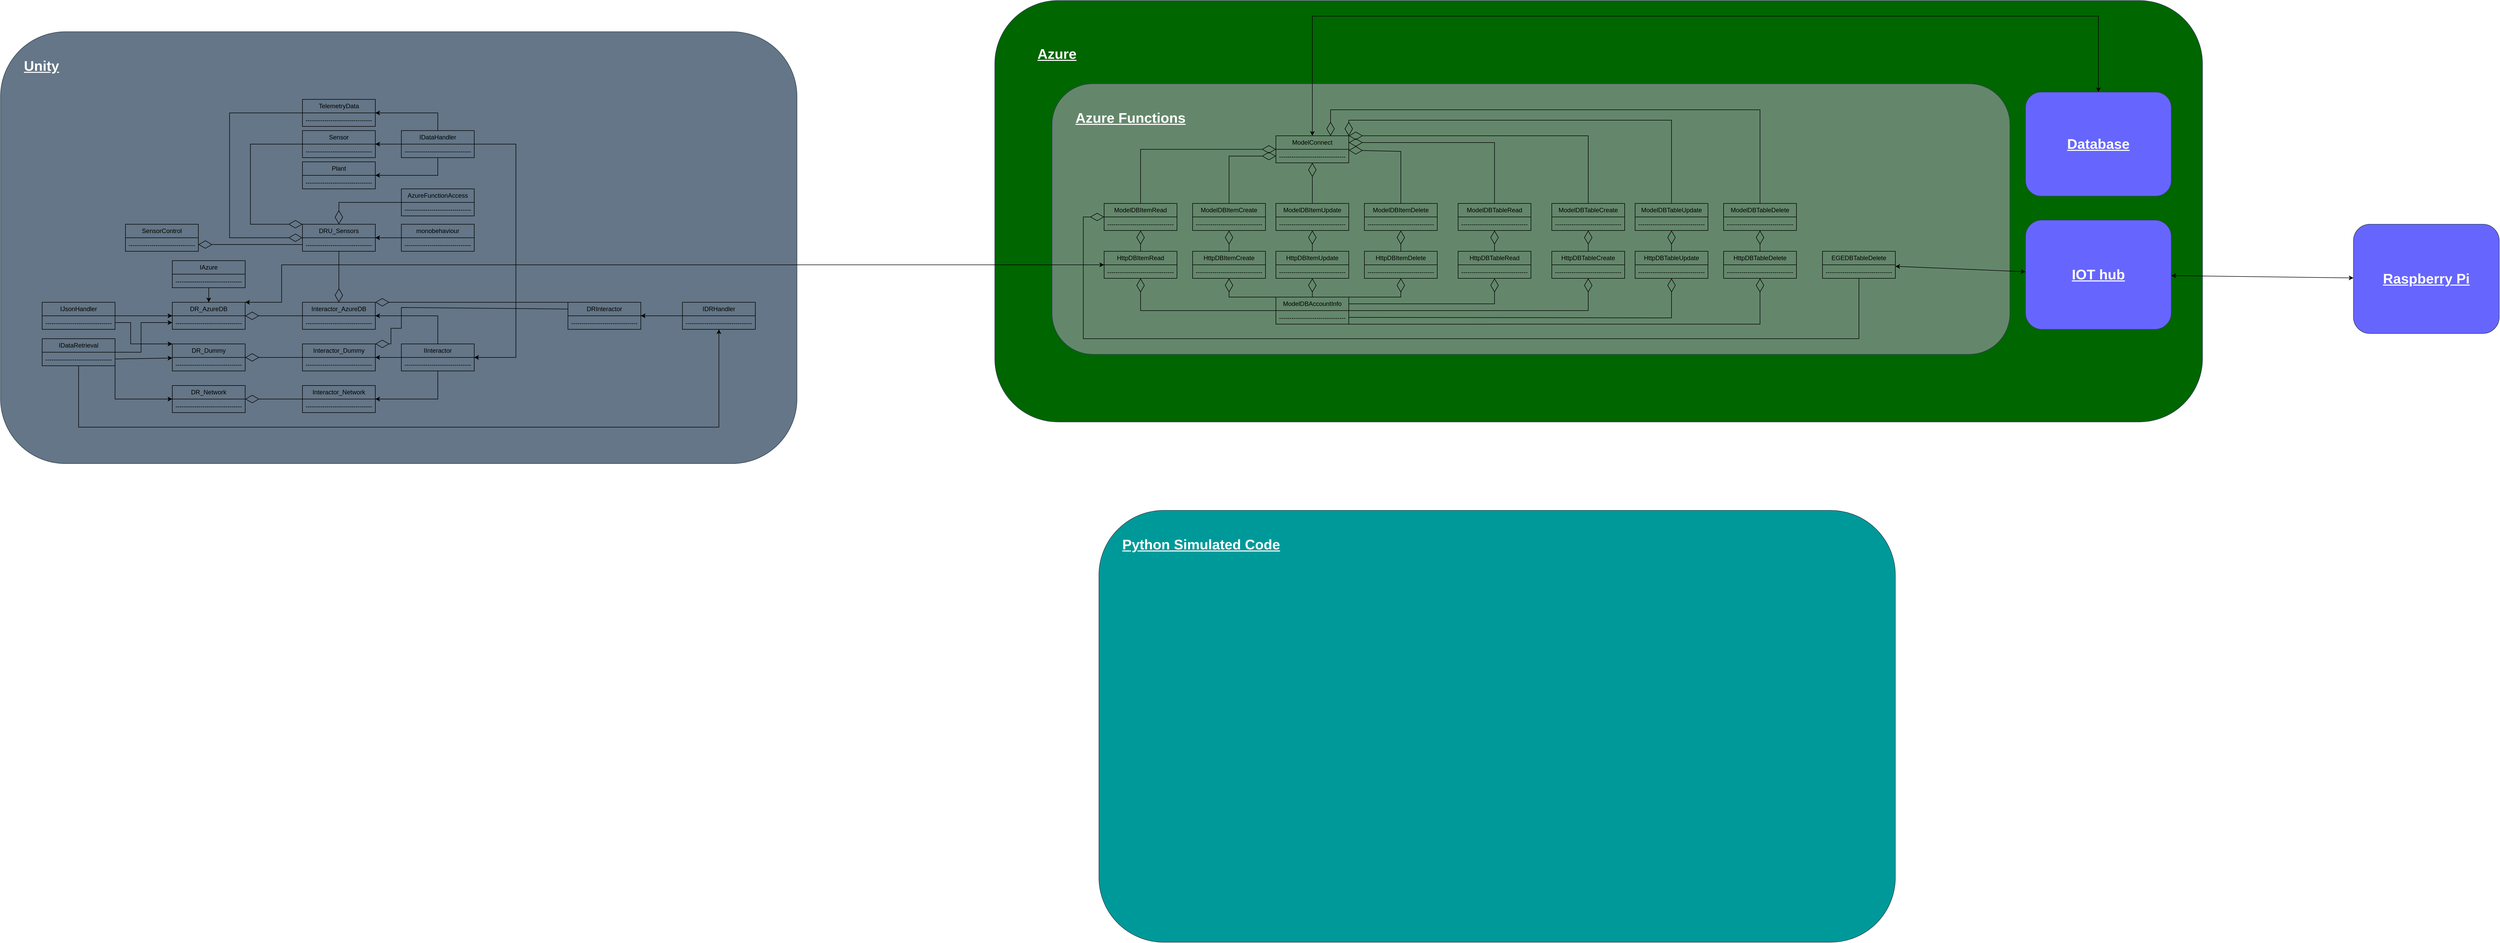 <mxfile version="24.1.0" type="device">
  <diagram id="R2lEEEUBdFMjLlhIrx00" name="Page-1">
    <mxGraphModel dx="4947" dy="3489" grid="1" gridSize="10" guides="1" tooltips="1" connect="1" arrows="1" fold="1" page="1" pageScale="1" pageWidth="850" pageHeight="1100" math="0" shadow="0" extFonts="Permanent Marker^https://fonts.googleapis.com/css?family=Permanent+Marker">
      <root>
        <mxCell id="0" />
        <mxCell id="1" parent="0" />
        <mxCell id="rFGjbduHnqt6QD3G2l7F-168" value="Azure" style="rounded=1;whiteSpace=wrap;html=1;align=left;fillColor=#006600;fontColor=#ffffff;strokeColor=#314354;horizontal=1;verticalAlign=top;fontSize=27;fontStyle=5;spacingTop=0;spacing=82;" vertex="1" parent="1">
          <mxGeometry x="1590" y="-40" width="2320" height="810" as="geometry" />
        </mxCell>
        <mxCell id="rFGjbduHnqt6QD3G2l7F-81" value="Unity" style="rounded=1;whiteSpace=wrap;html=1;align=left;fillColor=#647687;fontColor=#ffffff;strokeColor=#314354;horizontal=1;verticalAlign=top;fontSize=27;fontStyle=5;spacingTop=0;spacing=45;" vertex="1" parent="1">
          <mxGeometry x="-320" y="20" width="1530" height="830" as="geometry" />
        </mxCell>
        <mxCell id="rFGjbduHnqt6QD3G2l7F-2" value="IDataHandler" style="swimlane;fontStyle=0;childLayout=stackLayout;horizontal=1;startSize=26;fillColor=none;horizontalStack=0;resizeParent=1;resizeParentMax=0;resizeLast=0;collapsible=1;marginBottom=0;whiteSpace=wrap;html=1;" vertex="1" parent="1">
          <mxGeometry x="450" y="210" width="140" height="52" as="geometry" />
        </mxCell>
        <mxCell id="rFGjbduHnqt6QD3G2l7F-5" value="--------------------------------" style="text;strokeColor=none;fillColor=none;align=left;verticalAlign=top;spacingLeft=4;spacingRight=4;overflow=hidden;rotatable=0;points=[[0,0.5],[1,0.5]];portConstraint=eastwest;whiteSpace=wrap;html=1;" vertex="1" parent="rFGjbduHnqt6QD3G2l7F-2">
          <mxGeometry y="26" width="140" height="26" as="geometry" />
        </mxCell>
        <mxCell id="rFGjbduHnqt6QD3G2l7F-6" value="Plant" style="swimlane;fontStyle=0;childLayout=stackLayout;horizontal=1;startSize=26;fillColor=none;horizontalStack=0;resizeParent=1;resizeParentMax=0;resizeLast=0;collapsible=1;marginBottom=0;whiteSpace=wrap;html=1;" vertex="1" parent="1">
          <mxGeometry x="260" y="270" width="140" height="52" as="geometry" />
        </mxCell>
        <mxCell id="rFGjbduHnqt6QD3G2l7F-7" value="--------------------------------" style="text;strokeColor=none;fillColor=none;align=left;verticalAlign=top;spacingLeft=4;spacingRight=4;overflow=hidden;rotatable=0;points=[[0,0.5],[1,0.5]];portConstraint=eastwest;whiteSpace=wrap;html=1;" vertex="1" parent="rFGjbduHnqt6QD3G2l7F-6">
          <mxGeometry y="26" width="140" height="26" as="geometry" />
        </mxCell>
        <mxCell id="rFGjbduHnqt6QD3G2l7F-8" value="TelemetryData" style="swimlane;fontStyle=0;childLayout=stackLayout;horizontal=1;startSize=26;fillColor=none;horizontalStack=0;resizeParent=1;resizeParentMax=0;resizeLast=0;collapsible=1;marginBottom=0;whiteSpace=wrap;html=1;" vertex="1" parent="1">
          <mxGeometry x="260" y="150" width="140" height="52" as="geometry">
            <mxRectangle x="240" y="200" width="120" height="30" as="alternateBounds" />
          </mxGeometry>
        </mxCell>
        <mxCell id="rFGjbduHnqt6QD3G2l7F-9" value="--------------------------------" style="text;strokeColor=none;fillColor=none;align=left;verticalAlign=top;spacingLeft=4;spacingRight=4;overflow=hidden;rotatable=0;points=[[0,0.5],[1,0.5]];portConstraint=eastwest;whiteSpace=wrap;html=1;" vertex="1" parent="rFGjbduHnqt6QD3G2l7F-8">
          <mxGeometry y="26" width="140" height="26" as="geometry" />
        </mxCell>
        <mxCell id="rFGjbduHnqt6QD3G2l7F-10" value="Sensor" style="swimlane;fontStyle=0;childLayout=stackLayout;horizontal=1;startSize=26;fillColor=none;horizontalStack=0;resizeParent=1;resizeParentMax=0;resizeLast=0;collapsible=1;marginBottom=0;whiteSpace=wrap;html=1;" vertex="1" parent="1">
          <mxGeometry x="260" y="210" width="140" height="52" as="geometry" />
        </mxCell>
        <mxCell id="rFGjbduHnqt6QD3G2l7F-11" value="--------------------------------" style="text;strokeColor=none;fillColor=none;align=left;verticalAlign=top;spacingLeft=4;spacingRight=4;overflow=hidden;rotatable=0;points=[[0,0.5],[1,0.5]];portConstraint=eastwest;whiteSpace=wrap;html=1;" vertex="1" parent="rFGjbduHnqt6QD3G2l7F-10">
          <mxGeometry y="26" width="140" height="26" as="geometry" />
        </mxCell>
        <mxCell id="rFGjbduHnqt6QD3G2l7F-15" value="Interactor_AzureDB" style="swimlane;fontStyle=0;childLayout=stackLayout;horizontal=1;startSize=26;fillColor=none;horizontalStack=0;resizeParent=1;resizeParentMax=0;resizeLast=0;collapsible=1;marginBottom=0;whiteSpace=wrap;html=1;" vertex="1" parent="1">
          <mxGeometry x="260" y="540" width="140" height="52" as="geometry" />
        </mxCell>
        <mxCell id="rFGjbduHnqt6QD3G2l7F-16" value="--------------------------------" style="text;strokeColor=none;fillColor=none;align=left;verticalAlign=top;spacingLeft=4;spacingRight=4;overflow=hidden;rotatable=0;points=[[0,0.5],[1,0.5]];portConstraint=eastwest;whiteSpace=wrap;html=1;" vertex="1" parent="rFGjbduHnqt6QD3G2l7F-15">
          <mxGeometry y="26" width="140" height="26" as="geometry" />
        </mxCell>
        <mxCell id="rFGjbduHnqt6QD3G2l7F-18" value="DRU_Sensors" style="swimlane;fontStyle=0;childLayout=stackLayout;horizontal=1;startSize=26;fillColor=none;horizontalStack=0;resizeParent=1;resizeParentMax=0;resizeLast=0;collapsible=1;marginBottom=0;whiteSpace=wrap;html=1;" vertex="1" parent="1">
          <mxGeometry x="260" y="390" width="140" height="52" as="geometry" />
        </mxCell>
        <mxCell id="rFGjbduHnqt6QD3G2l7F-19" value="--------------------------------" style="text;strokeColor=none;fillColor=none;align=left;verticalAlign=top;spacingLeft=4;spacingRight=4;overflow=hidden;rotatable=0;points=[[0,0.5],[1,0.5]];portConstraint=eastwest;whiteSpace=wrap;html=1;" vertex="1" parent="rFGjbduHnqt6QD3G2l7F-18">
          <mxGeometry y="26" width="140" height="26" as="geometry" />
        </mxCell>
        <mxCell id="rFGjbduHnqt6QD3G2l7F-23" value="monobehaviour" style="swimlane;fontStyle=0;childLayout=stackLayout;horizontal=1;startSize=26;fillColor=none;horizontalStack=0;resizeParent=1;resizeParentMax=0;resizeLast=0;collapsible=1;marginBottom=0;whiteSpace=wrap;html=1;" vertex="1" parent="1">
          <mxGeometry x="450" y="390" width="140" height="52" as="geometry" />
        </mxCell>
        <mxCell id="rFGjbduHnqt6QD3G2l7F-24" value="--------------------------------" style="text;strokeColor=none;fillColor=none;align=left;verticalAlign=top;spacingLeft=4;spacingRight=4;overflow=hidden;rotatable=0;points=[[0,0.5],[1,0.5]];portConstraint=eastwest;whiteSpace=wrap;html=1;" vertex="1" parent="rFGjbduHnqt6QD3G2l7F-23">
          <mxGeometry y="26" width="140" height="26" as="geometry" />
        </mxCell>
        <mxCell id="rFGjbduHnqt6QD3G2l7F-26" value="" style="endArrow=classic;html=1;rounded=0;" edge="1" parent="1" source="rFGjbduHnqt6QD3G2l7F-23" target="rFGjbduHnqt6QD3G2l7F-18">
          <mxGeometry width="50" height="50" relative="1" as="geometry">
            <mxPoint x="390" y="500" as="sourcePoint" />
            <mxPoint x="440" y="450" as="targetPoint" />
          </mxGeometry>
        </mxCell>
        <mxCell id="rFGjbduHnqt6QD3G2l7F-27" value="" style="endArrow=classic;html=1;rounded=0;" edge="1" parent="1" source="rFGjbduHnqt6QD3G2l7F-2" target="rFGjbduHnqt6QD3G2l7F-6">
          <mxGeometry width="50" height="50" relative="1" as="geometry">
            <mxPoint x="390" y="500" as="sourcePoint" />
            <mxPoint x="440" y="450" as="targetPoint" />
            <Array as="points">
              <mxPoint x="520" y="296" />
            </Array>
          </mxGeometry>
        </mxCell>
        <mxCell id="rFGjbduHnqt6QD3G2l7F-28" value="" style="endArrow=classic;html=1;rounded=0;" edge="1" parent="1" source="rFGjbduHnqt6QD3G2l7F-2" target="rFGjbduHnqt6QD3G2l7F-10">
          <mxGeometry width="50" height="50" relative="1" as="geometry">
            <mxPoint x="390" y="500" as="sourcePoint" />
            <mxPoint x="460" y="320" as="targetPoint" />
          </mxGeometry>
        </mxCell>
        <mxCell id="rFGjbduHnqt6QD3G2l7F-29" value="" style="endArrow=classic;html=1;rounded=0;" edge="1" parent="1" source="rFGjbduHnqt6QD3G2l7F-2" target="rFGjbduHnqt6QD3G2l7F-8">
          <mxGeometry width="50" height="50" relative="1" as="geometry">
            <mxPoint x="390" y="500" as="sourcePoint" />
            <mxPoint x="440" y="450" as="targetPoint" />
            <Array as="points">
              <mxPoint x="520" y="176" />
            </Array>
          </mxGeometry>
        </mxCell>
        <mxCell id="rFGjbduHnqt6QD3G2l7F-30" value="IInteractor" style="swimlane;fontStyle=0;childLayout=stackLayout;horizontal=1;startSize=26;fillColor=none;horizontalStack=0;resizeParent=1;resizeParentMax=0;resizeLast=0;collapsible=1;marginBottom=0;whiteSpace=wrap;html=1;" vertex="1" parent="1">
          <mxGeometry x="450" y="620" width="140" height="52" as="geometry" />
        </mxCell>
        <mxCell id="rFGjbduHnqt6QD3G2l7F-31" value="--------------------------------" style="text;strokeColor=none;fillColor=none;align=left;verticalAlign=top;spacingLeft=4;spacingRight=4;overflow=hidden;rotatable=0;points=[[0,0.5],[1,0.5]];portConstraint=eastwest;whiteSpace=wrap;html=1;" vertex="1" parent="rFGjbduHnqt6QD3G2l7F-30">
          <mxGeometry y="26" width="140" height="26" as="geometry" />
        </mxCell>
        <mxCell id="rFGjbduHnqt6QD3G2l7F-32" value="" style="endArrow=classic;html=1;rounded=0;" edge="1" parent="1" source="rFGjbduHnqt6QD3G2l7F-30" target="rFGjbduHnqt6QD3G2l7F-15">
          <mxGeometry width="50" height="50" relative="1" as="geometry">
            <mxPoint x="390" y="500" as="sourcePoint" />
            <mxPoint x="440" y="450" as="targetPoint" />
            <Array as="points">
              <mxPoint x="520" y="566" />
            </Array>
          </mxGeometry>
        </mxCell>
        <mxCell id="rFGjbduHnqt6QD3G2l7F-33" value="" style="endArrow=classic;html=1;rounded=0;" edge="1" parent="1" source="rFGjbduHnqt6QD3G2l7F-2" target="rFGjbduHnqt6QD3G2l7F-30">
          <mxGeometry width="50" height="50" relative="1" as="geometry">
            <mxPoint x="390" y="500" as="sourcePoint" />
            <mxPoint x="440" y="450" as="targetPoint" />
            <Array as="points">
              <mxPoint x="670" y="236" />
              <mxPoint x="670" y="646" />
            </Array>
          </mxGeometry>
        </mxCell>
        <mxCell id="rFGjbduHnqt6QD3G2l7F-34" value="" style="endArrow=diamondThin;endFill=0;endSize=24;html=1;rounded=0;entryX=0;entryY=0;entryDx=0;entryDy=0;" edge="1" parent="1" source="rFGjbduHnqt6QD3G2l7F-10" target="rFGjbduHnqt6QD3G2l7F-18">
          <mxGeometry width="160" relative="1" as="geometry">
            <mxPoint x="330" y="470" as="sourcePoint" />
            <mxPoint x="490" y="470" as="targetPoint" />
            <Array as="points">
              <mxPoint x="160" y="236" />
              <mxPoint x="160" y="390" />
            </Array>
          </mxGeometry>
        </mxCell>
        <mxCell id="rFGjbduHnqt6QD3G2l7F-35" value="" style="endArrow=diamondThin;endFill=0;endSize=24;html=1;rounded=0;" edge="1" parent="1" source="rFGjbduHnqt6QD3G2l7F-8" target="rFGjbduHnqt6QD3G2l7F-18">
          <mxGeometry width="160" relative="1" as="geometry">
            <mxPoint x="330" y="470" as="sourcePoint" />
            <mxPoint x="490" y="470" as="targetPoint" />
            <Array as="points">
              <mxPoint x="120" y="176" />
              <mxPoint x="120" y="416" />
            </Array>
          </mxGeometry>
        </mxCell>
        <mxCell id="rFGjbduHnqt6QD3G2l7F-36" value="" style="endArrow=diamondThin;endFill=0;endSize=24;html=1;rounded=0;" edge="1" parent="1" source="rFGjbduHnqt6QD3G2l7F-18" target="rFGjbduHnqt6QD3G2l7F-15">
          <mxGeometry width="160" relative="1" as="geometry">
            <mxPoint x="330" y="470" as="sourcePoint" />
            <mxPoint x="290" y="480" as="targetPoint" />
          </mxGeometry>
        </mxCell>
        <mxCell id="rFGjbduHnqt6QD3G2l7F-37" value="Interactor_Dummy" style="swimlane;fontStyle=0;childLayout=stackLayout;horizontal=1;startSize=26;fillColor=none;horizontalStack=0;resizeParent=1;resizeParentMax=0;resizeLast=0;collapsible=1;marginBottom=0;whiteSpace=wrap;html=1;" vertex="1" parent="1">
          <mxGeometry x="260" y="620" width="140" height="52" as="geometry" />
        </mxCell>
        <mxCell id="rFGjbduHnqt6QD3G2l7F-38" value="--------------------------------" style="text;strokeColor=none;fillColor=none;align=left;verticalAlign=top;spacingLeft=4;spacingRight=4;overflow=hidden;rotatable=0;points=[[0,0.5],[1,0.5]];portConstraint=eastwest;whiteSpace=wrap;html=1;" vertex="1" parent="rFGjbduHnqt6QD3G2l7F-37">
          <mxGeometry y="26" width="140" height="26" as="geometry" />
        </mxCell>
        <mxCell id="rFGjbduHnqt6QD3G2l7F-40" value="" style="endArrow=classic;html=1;rounded=0;" edge="1" parent="1" source="rFGjbduHnqt6QD3G2l7F-30" target="rFGjbduHnqt6QD3G2l7F-37">
          <mxGeometry width="50" height="50" relative="1" as="geometry">
            <mxPoint x="330" y="560" as="sourcePoint" />
            <mxPoint x="380" y="510" as="targetPoint" />
          </mxGeometry>
        </mxCell>
        <mxCell id="rFGjbduHnqt6QD3G2l7F-41" value="Interactor_Network" style="swimlane;fontStyle=0;childLayout=stackLayout;horizontal=1;startSize=26;fillColor=none;horizontalStack=0;resizeParent=1;resizeParentMax=0;resizeLast=0;collapsible=1;marginBottom=0;whiteSpace=wrap;html=1;" vertex="1" parent="1">
          <mxGeometry x="260" y="700" width="140" height="52" as="geometry" />
        </mxCell>
        <mxCell id="rFGjbduHnqt6QD3G2l7F-42" value="--------------------------------" style="text;strokeColor=none;fillColor=none;align=left;verticalAlign=top;spacingLeft=4;spacingRight=4;overflow=hidden;rotatable=0;points=[[0,0.5],[1,0.5]];portConstraint=eastwest;whiteSpace=wrap;html=1;" vertex="1" parent="rFGjbduHnqt6QD3G2l7F-41">
          <mxGeometry y="26" width="140" height="26" as="geometry" />
        </mxCell>
        <mxCell id="rFGjbduHnqt6QD3G2l7F-43" value="" style="endArrow=classic;html=1;rounded=0;" edge="1" parent="1" source="rFGjbduHnqt6QD3G2l7F-30" target="rFGjbduHnqt6QD3G2l7F-41">
          <mxGeometry width="50" height="50" relative="1" as="geometry">
            <mxPoint x="330" y="560" as="sourcePoint" />
            <mxPoint x="380" y="510" as="targetPoint" />
            <Array as="points">
              <mxPoint x="520" y="726" />
            </Array>
          </mxGeometry>
        </mxCell>
        <mxCell id="rFGjbduHnqt6QD3G2l7F-44" value="DR_AzureDB" style="swimlane;fontStyle=0;childLayout=stackLayout;horizontal=1;startSize=26;fillColor=none;horizontalStack=0;resizeParent=1;resizeParentMax=0;resizeLast=0;collapsible=1;marginBottom=0;whiteSpace=wrap;html=1;" vertex="1" parent="1">
          <mxGeometry x="10" y="540" width="140" height="52" as="geometry" />
        </mxCell>
        <mxCell id="rFGjbduHnqt6QD3G2l7F-45" value="--------------------------------" style="text;strokeColor=none;fillColor=none;align=left;verticalAlign=top;spacingLeft=4;spacingRight=4;overflow=hidden;rotatable=0;points=[[0,0.5],[1,0.5]];portConstraint=eastwest;whiteSpace=wrap;html=1;" vertex="1" parent="rFGjbduHnqt6QD3G2l7F-44">
          <mxGeometry y="26" width="140" height="26" as="geometry" />
        </mxCell>
        <mxCell id="rFGjbduHnqt6QD3G2l7F-46" value="" style="endArrow=diamondThin;endFill=0;endSize=24;html=1;rounded=0;" edge="1" parent="1" source="rFGjbduHnqt6QD3G2l7F-15" target="rFGjbduHnqt6QD3G2l7F-44">
          <mxGeometry width="160" relative="1" as="geometry">
            <mxPoint x="180" y="480" as="sourcePoint" />
            <mxPoint x="340" y="480" as="targetPoint" />
          </mxGeometry>
        </mxCell>
        <mxCell id="rFGjbduHnqt6QD3G2l7F-47" value="DR_Dummy" style="swimlane;fontStyle=0;childLayout=stackLayout;horizontal=1;startSize=26;fillColor=none;horizontalStack=0;resizeParent=1;resizeParentMax=0;resizeLast=0;collapsible=1;marginBottom=0;whiteSpace=wrap;html=1;" vertex="1" parent="1">
          <mxGeometry x="10" y="620" width="140" height="52" as="geometry" />
        </mxCell>
        <mxCell id="rFGjbduHnqt6QD3G2l7F-48" value="--------------------------------" style="text;strokeColor=none;fillColor=none;align=left;verticalAlign=top;spacingLeft=4;spacingRight=4;overflow=hidden;rotatable=0;points=[[0,0.5],[1,0.5]];portConstraint=eastwest;whiteSpace=wrap;html=1;" vertex="1" parent="rFGjbduHnqt6QD3G2l7F-47">
          <mxGeometry y="26" width="140" height="26" as="geometry" />
        </mxCell>
        <mxCell id="rFGjbduHnqt6QD3G2l7F-49" value="" style="endArrow=diamondThin;endFill=0;endSize=24;html=1;rounded=0;" edge="1" parent="1" source="rFGjbduHnqt6QD3G2l7F-37" target="rFGjbduHnqt6QD3G2l7F-47">
          <mxGeometry width="160" relative="1" as="geometry">
            <mxPoint x="180" y="480" as="sourcePoint" />
            <mxPoint x="340" y="480" as="targetPoint" />
          </mxGeometry>
        </mxCell>
        <mxCell id="rFGjbduHnqt6QD3G2l7F-50" value="DR_Network" style="swimlane;fontStyle=0;childLayout=stackLayout;horizontal=1;startSize=26;fillColor=none;horizontalStack=0;resizeParent=1;resizeParentMax=0;resizeLast=0;collapsible=1;marginBottom=0;whiteSpace=wrap;html=1;" vertex="1" parent="1">
          <mxGeometry x="10" y="700" width="140" height="52" as="geometry" />
        </mxCell>
        <mxCell id="rFGjbduHnqt6QD3G2l7F-51" value="--------------------------------" style="text;strokeColor=none;fillColor=none;align=left;verticalAlign=top;spacingLeft=4;spacingRight=4;overflow=hidden;rotatable=0;points=[[0,0.5],[1,0.5]];portConstraint=eastwest;whiteSpace=wrap;html=1;" vertex="1" parent="rFGjbduHnqt6QD3G2l7F-50">
          <mxGeometry y="26" width="140" height="26" as="geometry" />
        </mxCell>
        <mxCell id="rFGjbduHnqt6QD3G2l7F-52" value="" style="endArrow=diamondThin;endFill=0;endSize=24;html=1;rounded=0;" edge="1" parent="1" source="rFGjbduHnqt6QD3G2l7F-41" target="rFGjbduHnqt6QD3G2l7F-50">
          <mxGeometry width="160" relative="1" as="geometry">
            <mxPoint x="100" y="540" as="sourcePoint" />
            <mxPoint x="260" y="540" as="targetPoint" />
          </mxGeometry>
        </mxCell>
        <mxCell id="rFGjbduHnqt6QD3G2l7F-53" value="IAzure" style="swimlane;fontStyle=0;childLayout=stackLayout;horizontal=1;startSize=26;fillColor=none;horizontalStack=0;resizeParent=1;resizeParentMax=0;resizeLast=0;collapsible=1;marginBottom=0;whiteSpace=wrap;html=1;" vertex="1" parent="1">
          <mxGeometry x="10" y="460" width="140" height="52" as="geometry" />
        </mxCell>
        <mxCell id="rFGjbduHnqt6QD3G2l7F-54" value="--------------------------------" style="text;strokeColor=none;fillColor=none;align=left;verticalAlign=top;spacingLeft=4;spacingRight=4;overflow=hidden;rotatable=0;points=[[0,0.5],[1,0.5]];portConstraint=eastwest;whiteSpace=wrap;html=1;" vertex="1" parent="rFGjbduHnqt6QD3G2l7F-53">
          <mxGeometry y="26" width="140" height="26" as="geometry" />
        </mxCell>
        <mxCell id="rFGjbduHnqt6QD3G2l7F-56" value="IJsonHandler" style="swimlane;fontStyle=0;childLayout=stackLayout;horizontal=1;startSize=26;fillColor=none;horizontalStack=0;resizeParent=1;resizeParentMax=0;resizeLast=0;collapsible=1;marginBottom=0;whiteSpace=wrap;html=1;" vertex="1" parent="1">
          <mxGeometry x="-240" y="540" width="140" height="52" as="geometry" />
        </mxCell>
        <mxCell id="rFGjbduHnqt6QD3G2l7F-57" value="--------------------------------" style="text;strokeColor=none;fillColor=none;align=left;verticalAlign=top;spacingLeft=4;spacingRight=4;overflow=hidden;rotatable=0;points=[[0,0.5],[1,0.5]];portConstraint=eastwest;whiteSpace=wrap;html=1;" vertex="1" parent="rFGjbduHnqt6QD3G2l7F-56">
          <mxGeometry y="26" width="140" height="26" as="geometry" />
        </mxCell>
        <mxCell id="rFGjbduHnqt6QD3G2l7F-61" value="IDataRetrieval" style="swimlane;fontStyle=0;childLayout=stackLayout;horizontal=1;startSize=26;fillColor=none;horizontalStack=0;resizeParent=1;resizeParentMax=0;resizeLast=0;collapsible=1;marginBottom=0;whiteSpace=wrap;html=1;" vertex="1" parent="1">
          <mxGeometry x="-240" y="610" width="140" height="52" as="geometry" />
        </mxCell>
        <mxCell id="rFGjbduHnqt6QD3G2l7F-62" value="--------------------------------" style="text;strokeColor=none;fillColor=none;align=left;verticalAlign=top;spacingLeft=4;spacingRight=4;overflow=hidden;rotatable=0;points=[[0,0.5],[1,0.5]];portConstraint=eastwest;whiteSpace=wrap;html=1;" vertex="1" parent="rFGjbduHnqt6QD3G2l7F-61">
          <mxGeometry y="26" width="140" height="26" as="geometry" />
        </mxCell>
        <mxCell id="rFGjbduHnqt6QD3G2l7F-65" value="" style="endArrow=classic;html=1;rounded=0;" edge="1" parent="1" source="rFGjbduHnqt6QD3G2l7F-56" target="rFGjbduHnqt6QD3G2l7F-44">
          <mxGeometry width="50" height="50" relative="1" as="geometry">
            <mxPoint x="190" y="500" as="sourcePoint" />
            <mxPoint x="240" y="450" as="targetPoint" />
          </mxGeometry>
        </mxCell>
        <mxCell id="rFGjbduHnqt6QD3G2l7F-66" value="" style="endArrow=classic;html=1;rounded=0;entryX=0;entryY=0.5;entryDx=0;entryDy=0;" edge="1" parent="1" source="rFGjbduHnqt6QD3G2l7F-61" target="rFGjbduHnqt6QD3G2l7F-45">
          <mxGeometry width="50" height="50" relative="1" as="geometry">
            <mxPoint x="190" y="500" as="sourcePoint" />
            <mxPoint x="10" y="580" as="targetPoint" />
            <Array as="points">
              <mxPoint x="-50" y="636" />
              <mxPoint x="-50" y="579" />
            </Array>
          </mxGeometry>
        </mxCell>
        <mxCell id="rFGjbduHnqt6QD3G2l7F-67" value="" style="endArrow=classic;html=1;rounded=0;" edge="1" parent="1" source="rFGjbduHnqt6QD3G2l7F-54" target="rFGjbduHnqt6QD3G2l7F-44">
          <mxGeometry width="50" height="50" relative="1" as="geometry">
            <mxPoint x="190" y="500" as="sourcePoint" />
            <mxPoint x="240" y="450" as="targetPoint" />
          </mxGeometry>
        </mxCell>
        <mxCell id="rFGjbduHnqt6QD3G2l7F-68" value="" style="endArrow=classic;html=1;rounded=0;exitX=1;exitY=0.5;exitDx=0;exitDy=0;" edge="1" parent="1" source="rFGjbduHnqt6QD3G2l7F-62" target="rFGjbduHnqt6QD3G2l7F-47">
          <mxGeometry width="50" height="50" relative="1" as="geometry">
            <mxPoint x="190" y="500" as="sourcePoint" />
            <mxPoint x="240" y="450" as="targetPoint" />
          </mxGeometry>
        </mxCell>
        <mxCell id="rFGjbduHnqt6QD3G2l7F-70" value="" style="endArrow=classic;html=1;rounded=0;exitX=1;exitY=1;exitDx=0;exitDy=0;" edge="1" parent="1" source="rFGjbduHnqt6QD3G2l7F-61" target="rFGjbduHnqt6QD3G2l7F-50">
          <mxGeometry width="50" height="50" relative="1" as="geometry">
            <mxPoint x="-110" y="660" as="sourcePoint" />
            <mxPoint x="220" y="590" as="targetPoint" />
            <Array as="points">
              <mxPoint x="-100" y="726" />
              <mxPoint x="-50" y="726" />
            </Array>
          </mxGeometry>
        </mxCell>
        <mxCell id="rFGjbduHnqt6QD3G2l7F-71" value="" style="endArrow=classic;html=1;rounded=0;entryX=0;entryY=0;entryDx=0;entryDy=0;exitX=1;exitY=0.5;exitDx=0;exitDy=0;" edge="1" parent="1" source="rFGjbduHnqt6QD3G2l7F-57" target="rFGjbduHnqt6QD3G2l7F-47">
          <mxGeometry width="50" height="50" relative="1" as="geometry">
            <mxPoint x="170" y="640" as="sourcePoint" />
            <mxPoint x="-40" y="610" as="targetPoint" />
            <Array as="points">
              <mxPoint x="-70" y="579" />
              <mxPoint x="-70" y="620" />
              <mxPoint x="-30" y="620" />
            </Array>
          </mxGeometry>
        </mxCell>
        <mxCell id="rFGjbduHnqt6QD3G2l7F-72" value="DRInteractor" style="swimlane;fontStyle=0;childLayout=stackLayout;horizontal=1;startSize=26;fillColor=none;horizontalStack=0;resizeParent=1;resizeParentMax=0;resizeLast=0;collapsible=1;marginBottom=0;whiteSpace=wrap;html=1;" vertex="1" parent="1">
          <mxGeometry x="770" y="540" width="140" height="52" as="geometry" />
        </mxCell>
        <mxCell id="rFGjbduHnqt6QD3G2l7F-73" value="--------------------------------" style="text;strokeColor=none;fillColor=none;align=left;verticalAlign=top;spacingLeft=4;spacingRight=4;overflow=hidden;rotatable=0;points=[[0,0.5],[1,0.5]];portConstraint=eastwest;whiteSpace=wrap;html=1;" vertex="1" parent="rFGjbduHnqt6QD3G2l7F-72">
          <mxGeometry y="26" width="140" height="26" as="geometry" />
        </mxCell>
        <mxCell id="rFGjbduHnqt6QD3G2l7F-74" value="" style="endArrow=diamondThin;endFill=0;endSize=24;html=1;rounded=0;entryX=1;entryY=0;entryDx=0;entryDy=0;exitX=0;exitY=0;exitDx=0;exitDy=0;" edge="1" parent="1" source="rFGjbduHnqt6QD3G2l7F-72" target="rFGjbduHnqt6QD3G2l7F-15">
          <mxGeometry width="160" relative="1" as="geometry">
            <mxPoint x="270" y="470" as="sourcePoint" />
            <mxPoint x="430" y="470" as="targetPoint" />
          </mxGeometry>
        </mxCell>
        <mxCell id="rFGjbduHnqt6QD3G2l7F-75" value="IDRHandler" style="swimlane;fontStyle=0;childLayout=stackLayout;horizontal=1;startSize=26;fillColor=none;horizontalStack=0;resizeParent=1;resizeParentMax=0;resizeLast=0;collapsible=1;marginBottom=0;whiteSpace=wrap;html=1;" vertex="1" parent="1">
          <mxGeometry x="990" y="540" width="140" height="52" as="geometry" />
        </mxCell>
        <mxCell id="rFGjbduHnqt6QD3G2l7F-76" value="--------------------------------" style="text;strokeColor=none;fillColor=none;align=left;verticalAlign=top;spacingLeft=4;spacingRight=4;overflow=hidden;rotatable=0;points=[[0,0.5],[1,0.5]];portConstraint=eastwest;whiteSpace=wrap;html=1;" vertex="1" parent="rFGjbduHnqt6QD3G2l7F-75">
          <mxGeometry y="26" width="140" height="26" as="geometry" />
        </mxCell>
        <mxCell id="rFGjbduHnqt6QD3G2l7F-77" value="" style="endArrow=classic;html=1;rounded=0;" edge="1" parent="1" source="rFGjbduHnqt6QD3G2l7F-75" target="rFGjbduHnqt6QD3G2l7F-72">
          <mxGeometry width="50" height="50" relative="1" as="geometry">
            <mxPoint x="620" y="550" as="sourcePoint" />
            <mxPoint x="670" y="500" as="targetPoint" />
          </mxGeometry>
        </mxCell>
        <mxCell id="rFGjbduHnqt6QD3G2l7F-78" value="" style="endArrow=diamondThin;endFill=0;endSize=24;html=1;rounded=0;entryX=1;entryY=0;entryDx=0;entryDy=0;exitX=0;exitY=0.25;exitDx=0;exitDy=0;" edge="1" parent="1" source="rFGjbduHnqt6QD3G2l7F-72" target="rFGjbduHnqt6QD3G2l7F-37">
          <mxGeometry width="160" relative="1" as="geometry">
            <mxPoint x="560" y="520" as="sourcePoint" />
            <mxPoint x="720" y="520" as="targetPoint" />
            <Array as="points">
              <mxPoint x="450" y="550" />
              <mxPoint x="450" y="590" />
              <mxPoint x="430" y="590" />
              <mxPoint x="430" y="620" />
            </Array>
          </mxGeometry>
        </mxCell>
        <mxCell id="rFGjbduHnqt6QD3G2l7F-79" value="" style="endArrow=classic;html=1;rounded=0;" edge="1" parent="1" source="rFGjbduHnqt6QD3G2l7F-61" target="rFGjbduHnqt6QD3G2l7F-75">
          <mxGeometry width="50" height="50" relative="1" as="geometry">
            <mxPoint x="450" y="650" as="sourcePoint" />
            <mxPoint x="500" y="600" as="targetPoint" />
            <Array as="points">
              <mxPoint x="-170" y="780" />
              <mxPoint x="1060" y="780" />
            </Array>
          </mxGeometry>
        </mxCell>
        <mxCell id="rFGjbduHnqt6QD3G2l7F-84" value="AzureFunctionAccess" style="swimlane;fontStyle=0;childLayout=stackLayout;horizontal=1;startSize=26;fillColor=none;horizontalStack=0;resizeParent=1;resizeParentMax=0;resizeLast=0;collapsible=1;marginBottom=0;whiteSpace=wrap;html=1;" vertex="1" parent="1">
          <mxGeometry x="450" y="322" width="140" height="52" as="geometry" />
        </mxCell>
        <mxCell id="rFGjbduHnqt6QD3G2l7F-85" value="--------------------------------" style="text;strokeColor=none;fillColor=none;align=left;verticalAlign=top;spacingLeft=4;spacingRight=4;overflow=hidden;rotatable=0;points=[[0,0.5],[1,0.5]];portConstraint=eastwest;whiteSpace=wrap;html=1;" vertex="1" parent="rFGjbduHnqt6QD3G2l7F-84">
          <mxGeometry y="26" width="140" height="26" as="geometry" />
        </mxCell>
        <mxCell id="rFGjbduHnqt6QD3G2l7F-86" value="" style="endArrow=diamondThin;endFill=0;endSize=24;html=1;rounded=0;entryX=0.5;entryY=0;entryDx=0;entryDy=0;" edge="1" parent="1" source="rFGjbduHnqt6QD3G2l7F-84" target="rFGjbduHnqt6QD3G2l7F-18">
          <mxGeometry width="160" relative="1" as="geometry">
            <mxPoint x="440" y="350" as="sourcePoint" />
            <mxPoint x="600" y="350" as="targetPoint" />
            <Array as="points">
              <mxPoint x="330" y="348" />
            </Array>
          </mxGeometry>
        </mxCell>
        <mxCell id="rFGjbduHnqt6QD3G2l7F-88" value="SensorControl" style="swimlane;fontStyle=0;childLayout=stackLayout;horizontal=1;startSize=26;fillColor=none;horizontalStack=0;resizeParent=1;resizeParentMax=0;resizeLast=0;collapsible=1;marginBottom=0;whiteSpace=wrap;html=1;" vertex="1" parent="1">
          <mxGeometry x="-80" y="390" width="140" height="52" as="geometry" />
        </mxCell>
        <mxCell id="rFGjbduHnqt6QD3G2l7F-89" value="--------------------------------" style="text;strokeColor=none;fillColor=none;align=left;verticalAlign=top;spacingLeft=4;spacingRight=4;overflow=hidden;rotatable=0;points=[[0,0.5],[1,0.5]];portConstraint=eastwest;whiteSpace=wrap;html=1;" vertex="1" parent="rFGjbduHnqt6QD3G2l7F-88">
          <mxGeometry y="26" width="140" height="26" as="geometry" />
        </mxCell>
        <mxCell id="rFGjbduHnqt6QD3G2l7F-90" value="" style="endArrow=diamondThin;endFill=0;endSize=24;html=1;rounded=0;entryX=1;entryY=0.5;entryDx=0;entryDy=0;exitX=0;exitY=0.5;exitDx=0;exitDy=0;" edge="1" parent="1" source="rFGjbduHnqt6QD3G2l7F-19" target="rFGjbduHnqt6QD3G2l7F-89">
          <mxGeometry width="160" relative="1" as="geometry">
            <mxPoint x="310" y="430" as="sourcePoint" />
            <mxPoint x="470" y="430" as="targetPoint" />
          </mxGeometry>
        </mxCell>
        <mxCell id="rFGjbduHnqt6QD3G2l7F-91" value="Azure Functions" style="rounded=1;whiteSpace=wrap;html=1;align=left;fillColor=#64876b;fontColor=#ffffff;strokeColor=#314354;horizontal=1;verticalAlign=top;fontSize=27;fontStyle=5;spacingTop=0;spacing=45;" vertex="1" parent="1">
          <mxGeometry x="1700" y="120" width="1840" height="520" as="geometry" />
        </mxCell>
        <mxCell id="rFGjbduHnqt6QD3G2l7F-94" value="HttpDBItemCreate" style="swimlane;fontStyle=0;childLayout=stackLayout;horizontal=1;startSize=26;fillColor=none;horizontalStack=0;resizeParent=1;resizeParentMax=0;resizeLast=0;collapsible=1;marginBottom=0;whiteSpace=wrap;html=1;" vertex="1" parent="1">
          <mxGeometry x="1970" y="442" width="140" height="52" as="geometry" />
        </mxCell>
        <mxCell id="rFGjbduHnqt6QD3G2l7F-95" value="--------------------------------" style="text;strokeColor=none;fillColor=none;align=left;verticalAlign=top;spacingLeft=4;spacingRight=4;overflow=hidden;rotatable=0;points=[[0,0.5],[1,0.5]];portConstraint=eastwest;whiteSpace=wrap;html=1;" vertex="1" parent="rFGjbduHnqt6QD3G2l7F-94">
          <mxGeometry y="26" width="140" height="26" as="geometry" />
        </mxCell>
        <mxCell id="rFGjbduHnqt6QD3G2l7F-96" value="HttpDBItemUpdate" style="swimlane;fontStyle=0;childLayout=stackLayout;horizontal=1;startSize=26;fillColor=none;horizontalStack=0;resizeParent=1;resizeParentMax=0;resizeLast=0;collapsible=1;marginBottom=0;whiteSpace=wrap;html=1;" vertex="1" parent="1">
          <mxGeometry x="2130" y="442" width="140" height="52" as="geometry" />
        </mxCell>
        <mxCell id="rFGjbduHnqt6QD3G2l7F-97" value="--------------------------------" style="text;strokeColor=none;fillColor=none;align=left;verticalAlign=top;spacingLeft=4;spacingRight=4;overflow=hidden;rotatable=0;points=[[0,0.5],[1,0.5]];portConstraint=eastwest;whiteSpace=wrap;html=1;" vertex="1" parent="rFGjbduHnqt6QD3G2l7F-96">
          <mxGeometry y="26" width="140" height="26" as="geometry" />
        </mxCell>
        <mxCell id="rFGjbduHnqt6QD3G2l7F-98" value="HttpDBItemDelete" style="swimlane;fontStyle=0;childLayout=stackLayout;horizontal=1;startSize=26;fillColor=none;horizontalStack=0;resizeParent=1;resizeParentMax=0;resizeLast=0;collapsible=1;marginBottom=0;whiteSpace=wrap;html=1;" vertex="1" parent="1">
          <mxGeometry x="2300" y="442" width="140" height="52" as="geometry" />
        </mxCell>
        <mxCell id="rFGjbduHnqt6QD3G2l7F-99" value="--------------------------------" style="text;strokeColor=none;fillColor=none;align=left;verticalAlign=top;spacingLeft=4;spacingRight=4;overflow=hidden;rotatable=0;points=[[0,0.5],[1,0.5]];portConstraint=eastwest;whiteSpace=wrap;html=1;" vertex="1" parent="rFGjbduHnqt6QD3G2l7F-98">
          <mxGeometry y="26" width="140" height="26" as="geometry" />
        </mxCell>
        <mxCell id="rFGjbduHnqt6QD3G2l7F-100" value="HttpDBItemRead" style="swimlane;fontStyle=0;childLayout=stackLayout;horizontal=1;startSize=26;fillColor=none;horizontalStack=0;resizeParent=1;resizeParentMax=0;resizeLast=0;collapsible=1;marginBottom=0;whiteSpace=wrap;html=1;" vertex="1" parent="1">
          <mxGeometry x="1800" y="442" width="140" height="52" as="geometry" />
        </mxCell>
        <mxCell id="rFGjbduHnqt6QD3G2l7F-101" value="--------------------------------" style="text;strokeColor=none;fillColor=none;align=left;verticalAlign=top;spacingLeft=4;spacingRight=4;overflow=hidden;rotatable=0;points=[[0,0.5],[1,0.5]];portConstraint=eastwest;whiteSpace=wrap;html=1;" vertex="1" parent="rFGjbduHnqt6QD3G2l7F-100">
          <mxGeometry y="26" width="140" height="26" as="geometry" />
        </mxCell>
        <mxCell id="rFGjbduHnqt6QD3G2l7F-110" value="ModelDBAccountInfo" style="swimlane;fontStyle=0;childLayout=stackLayout;horizontal=1;startSize=26;fillColor=none;horizontalStack=0;resizeParent=1;resizeParentMax=0;resizeLast=0;collapsible=1;marginBottom=0;whiteSpace=wrap;html=1;" vertex="1" parent="1">
          <mxGeometry x="2130" y="530" width="140" height="52" as="geometry" />
        </mxCell>
        <mxCell id="rFGjbduHnqt6QD3G2l7F-111" value="--------------------------------" style="text;strokeColor=none;fillColor=none;align=left;verticalAlign=top;spacingLeft=4;spacingRight=4;overflow=hidden;rotatable=0;points=[[0,0.5],[1,0.5]];portConstraint=eastwest;whiteSpace=wrap;html=1;" vertex="1" parent="rFGjbduHnqt6QD3G2l7F-110">
          <mxGeometry y="26" width="140" height="26" as="geometry" />
        </mxCell>
        <mxCell id="rFGjbduHnqt6QD3G2l7F-112" value="" style="endArrow=diamondThin;endFill=0;endSize=24;html=1;rounded=0;" edge="1" parent="1" source="rFGjbduHnqt6QD3G2l7F-110" target="rFGjbduHnqt6QD3G2l7F-100">
          <mxGeometry width="160" relative="1" as="geometry">
            <mxPoint x="2100" y="250" as="sourcePoint" />
            <mxPoint x="2260" y="250" as="targetPoint" />
            <Array as="points">
              <mxPoint x="1870" y="556" />
            </Array>
          </mxGeometry>
        </mxCell>
        <mxCell id="rFGjbduHnqt6QD3G2l7F-114" value="" style="endArrow=diamondThin;endFill=0;endSize=24;html=1;rounded=0;exitX=0;exitY=0;exitDx=0;exitDy=0;" edge="1" parent="1" source="rFGjbduHnqt6QD3G2l7F-110" target="rFGjbduHnqt6QD3G2l7F-94">
          <mxGeometry width="160" relative="1" as="geometry">
            <mxPoint x="2100" y="250" as="sourcePoint" />
            <mxPoint x="2260" y="250" as="targetPoint" />
            <Array as="points">
              <mxPoint x="2040" y="530" />
            </Array>
          </mxGeometry>
        </mxCell>
        <mxCell id="rFGjbduHnqt6QD3G2l7F-115" value="" style="endArrow=diamondThin;endFill=0;endSize=24;html=1;rounded=0;" edge="1" parent="1" source="rFGjbduHnqt6QD3G2l7F-110" target="rFGjbduHnqt6QD3G2l7F-96">
          <mxGeometry width="160" relative="1" as="geometry">
            <mxPoint x="2100" y="250" as="sourcePoint" />
            <mxPoint x="2260" y="250" as="targetPoint" />
          </mxGeometry>
        </mxCell>
        <mxCell id="rFGjbduHnqt6QD3G2l7F-116" value="" style="endArrow=diamondThin;endFill=0;endSize=24;html=1;rounded=0;exitX=1;exitY=0;exitDx=0;exitDy=0;" edge="1" parent="1" source="rFGjbduHnqt6QD3G2l7F-110" target="rFGjbduHnqt6QD3G2l7F-98">
          <mxGeometry width="160" relative="1" as="geometry">
            <mxPoint x="2100" y="250" as="sourcePoint" />
            <mxPoint x="2260" y="250" as="targetPoint" />
            <Array as="points">
              <mxPoint x="2370" y="530" />
            </Array>
          </mxGeometry>
        </mxCell>
        <mxCell id="rFGjbduHnqt6QD3G2l7F-117" value="ModelDBItemRead" style="swimlane;fontStyle=0;childLayout=stackLayout;horizontal=1;startSize=26;fillColor=none;horizontalStack=0;resizeParent=1;resizeParentMax=0;resizeLast=0;collapsible=1;marginBottom=0;whiteSpace=wrap;html=1;" vertex="1" parent="1">
          <mxGeometry x="1800" y="350" width="140" height="52" as="geometry" />
        </mxCell>
        <mxCell id="rFGjbduHnqt6QD3G2l7F-118" value="--------------------------------" style="text;strokeColor=none;fillColor=none;align=left;verticalAlign=top;spacingLeft=4;spacingRight=4;overflow=hidden;rotatable=0;points=[[0,0.5],[1,0.5]];portConstraint=eastwest;whiteSpace=wrap;html=1;" vertex="1" parent="rFGjbduHnqt6QD3G2l7F-117">
          <mxGeometry y="26" width="140" height="26" as="geometry" />
        </mxCell>
        <mxCell id="rFGjbduHnqt6QD3G2l7F-119" value="" style="endArrow=diamondThin;endFill=0;endSize=24;html=1;rounded=0;" edge="1" parent="1" source="rFGjbduHnqt6QD3G2l7F-100" target="rFGjbduHnqt6QD3G2l7F-117">
          <mxGeometry width="160" relative="1" as="geometry">
            <mxPoint x="2230" y="210" as="sourcePoint" />
            <mxPoint x="2390" y="210" as="targetPoint" />
          </mxGeometry>
        </mxCell>
        <mxCell id="rFGjbduHnqt6QD3G2l7F-120" value="ModelConnect" style="swimlane;fontStyle=0;childLayout=stackLayout;horizontal=1;startSize=26;fillColor=none;horizontalStack=0;resizeParent=1;resizeParentMax=0;resizeLast=0;collapsible=1;marginBottom=0;whiteSpace=wrap;html=1;" vertex="1" parent="1">
          <mxGeometry x="2130" y="220" width="140" height="52" as="geometry" />
        </mxCell>
        <mxCell id="rFGjbduHnqt6QD3G2l7F-121" value="--------------------------------" style="text;strokeColor=none;fillColor=none;align=left;verticalAlign=top;spacingLeft=4;spacingRight=4;overflow=hidden;rotatable=0;points=[[0,0.5],[1,0.5]];portConstraint=eastwest;whiteSpace=wrap;html=1;" vertex="1" parent="rFGjbduHnqt6QD3G2l7F-120">
          <mxGeometry y="26" width="140" height="26" as="geometry" />
        </mxCell>
        <mxCell id="rFGjbduHnqt6QD3G2l7F-123" value="" style="endArrow=diamondThin;endFill=0;endSize=24;html=1;rounded=0;" edge="1" parent="1" source="rFGjbduHnqt6QD3G2l7F-117" target="rFGjbduHnqt6QD3G2l7F-120">
          <mxGeometry width="160" relative="1" as="geometry">
            <mxPoint x="2230" y="210" as="sourcePoint" />
            <mxPoint x="2390" y="210" as="targetPoint" />
            <Array as="points">
              <mxPoint x="1870" y="246" />
            </Array>
          </mxGeometry>
        </mxCell>
        <mxCell id="rFGjbduHnqt6QD3G2l7F-125" value="ModelDBItemCreate" style="swimlane;fontStyle=0;childLayout=stackLayout;horizontal=1;startSize=26;fillColor=none;horizontalStack=0;resizeParent=1;resizeParentMax=0;resizeLast=0;collapsible=1;marginBottom=0;whiteSpace=wrap;html=1;" vertex="1" parent="1">
          <mxGeometry x="1970" y="350" width="140" height="52" as="geometry" />
        </mxCell>
        <mxCell id="rFGjbduHnqt6QD3G2l7F-126" value="--------------------------------" style="text;strokeColor=none;fillColor=none;align=left;verticalAlign=top;spacingLeft=4;spacingRight=4;overflow=hidden;rotatable=0;points=[[0,0.5],[1,0.5]];portConstraint=eastwest;whiteSpace=wrap;html=1;" vertex="1" parent="rFGjbduHnqt6QD3G2l7F-125">
          <mxGeometry y="26" width="140" height="26" as="geometry" />
        </mxCell>
        <mxCell id="rFGjbduHnqt6QD3G2l7F-127" value="ModelDBItemUpdate" style="swimlane;fontStyle=0;childLayout=stackLayout;horizontal=1;startSize=26;fillColor=none;horizontalStack=0;resizeParent=1;resizeParentMax=0;resizeLast=0;collapsible=1;marginBottom=0;whiteSpace=wrap;html=1;" vertex="1" parent="1">
          <mxGeometry x="2130" y="350" width="140" height="52" as="geometry" />
        </mxCell>
        <mxCell id="rFGjbduHnqt6QD3G2l7F-128" value="--------------------------------" style="text;strokeColor=none;fillColor=none;align=left;verticalAlign=top;spacingLeft=4;spacingRight=4;overflow=hidden;rotatable=0;points=[[0,0.5],[1,0.5]];portConstraint=eastwest;whiteSpace=wrap;html=1;" vertex="1" parent="rFGjbduHnqt6QD3G2l7F-127">
          <mxGeometry y="26" width="140" height="26" as="geometry" />
        </mxCell>
        <mxCell id="rFGjbduHnqt6QD3G2l7F-129" value="ModelDBItemDelete" style="swimlane;fontStyle=0;childLayout=stackLayout;horizontal=1;startSize=26;fillColor=none;horizontalStack=0;resizeParent=1;resizeParentMax=0;resizeLast=0;collapsible=1;marginBottom=0;whiteSpace=wrap;html=1;" vertex="1" parent="1">
          <mxGeometry x="2300" y="350" width="140" height="52" as="geometry" />
        </mxCell>
        <mxCell id="rFGjbduHnqt6QD3G2l7F-130" value="--------------------------------" style="text;strokeColor=none;fillColor=none;align=left;verticalAlign=top;spacingLeft=4;spacingRight=4;overflow=hidden;rotatable=0;points=[[0,0.5],[1,0.5]];portConstraint=eastwest;whiteSpace=wrap;html=1;" vertex="1" parent="rFGjbduHnqt6QD3G2l7F-129">
          <mxGeometry y="26" width="140" height="26" as="geometry" />
        </mxCell>
        <mxCell id="rFGjbduHnqt6QD3G2l7F-131" value="" style="endArrow=diamondThin;endFill=0;endSize=24;html=1;rounded=0;" edge="1" parent="1" source="rFGjbduHnqt6QD3G2l7F-94" target="rFGjbduHnqt6QD3G2l7F-125">
          <mxGeometry width="160" relative="1" as="geometry">
            <mxPoint x="2220" y="270" as="sourcePoint" />
            <mxPoint x="2380" y="270" as="targetPoint" />
          </mxGeometry>
        </mxCell>
        <mxCell id="rFGjbduHnqt6QD3G2l7F-132" value="" style="endArrow=diamondThin;endFill=0;endSize=24;html=1;rounded=0;" edge="1" parent="1" source="rFGjbduHnqt6QD3G2l7F-96" target="rFGjbduHnqt6QD3G2l7F-127">
          <mxGeometry width="160" relative="1" as="geometry">
            <mxPoint x="2220" y="270" as="sourcePoint" />
            <mxPoint x="2380" y="270" as="targetPoint" />
          </mxGeometry>
        </mxCell>
        <mxCell id="rFGjbduHnqt6QD3G2l7F-133" value="" style="endArrow=diamondThin;endFill=0;endSize=24;html=1;rounded=0;" edge="1" parent="1" source="rFGjbduHnqt6QD3G2l7F-98" target="rFGjbduHnqt6QD3G2l7F-129">
          <mxGeometry width="160" relative="1" as="geometry">
            <mxPoint x="2220" y="270" as="sourcePoint" />
            <mxPoint x="2380" y="270" as="targetPoint" />
          </mxGeometry>
        </mxCell>
        <mxCell id="rFGjbduHnqt6QD3G2l7F-134" value="" style="endArrow=diamondThin;endFill=0;endSize=24;html=1;rounded=0;entryX=0;entryY=0.5;entryDx=0;entryDy=0;" edge="1" parent="1" source="rFGjbduHnqt6QD3G2l7F-125" target="rFGjbduHnqt6QD3G2l7F-121">
          <mxGeometry width="160" relative="1" as="geometry">
            <mxPoint x="2220" y="270" as="sourcePoint" />
            <mxPoint x="2380" y="270" as="targetPoint" />
            <Array as="points">
              <mxPoint x="2040" y="259" />
            </Array>
          </mxGeometry>
        </mxCell>
        <mxCell id="rFGjbduHnqt6QD3G2l7F-135" value="" style="endArrow=diamondThin;endFill=0;endSize=24;html=1;rounded=0;" edge="1" parent="1" source="rFGjbduHnqt6QD3G2l7F-127" target="rFGjbduHnqt6QD3G2l7F-120">
          <mxGeometry width="160" relative="1" as="geometry">
            <mxPoint x="2220" y="270" as="sourcePoint" />
            <mxPoint x="2380" y="270" as="targetPoint" />
          </mxGeometry>
        </mxCell>
        <mxCell id="rFGjbduHnqt6QD3G2l7F-136" value="" style="endArrow=diamondThin;endFill=0;endSize=24;html=1;rounded=0;" edge="1" parent="1" source="rFGjbduHnqt6QD3G2l7F-129" target="rFGjbduHnqt6QD3G2l7F-120">
          <mxGeometry width="160" relative="1" as="geometry">
            <mxPoint x="2220" y="270" as="sourcePoint" />
            <mxPoint x="1720" y="100" as="targetPoint" />
            <Array as="points">
              <mxPoint x="2370" y="250" />
            </Array>
          </mxGeometry>
        </mxCell>
        <mxCell id="rFGjbduHnqt6QD3G2l7F-138" value="" style="endArrow=classic;startArrow=classic;html=1;rounded=0;" edge="1" parent="1" source="rFGjbduHnqt6QD3G2l7F-120" target="rFGjbduHnqt6QD3G2l7F-178">
          <mxGeometry width="50" height="50" relative="1" as="geometry">
            <mxPoint x="2030" y="220" as="sourcePoint" />
            <mxPoint x="2080" y="170" as="targetPoint" />
            <Array as="points">
              <mxPoint x="2200" y="-10" />
              <mxPoint x="3710" y="-10" />
            </Array>
          </mxGeometry>
        </mxCell>
        <mxCell id="rFGjbduHnqt6QD3G2l7F-139" value="ModelDBTableDelete" style="swimlane;fontStyle=0;childLayout=stackLayout;horizontal=1;startSize=26;fillColor=none;horizontalStack=0;resizeParent=1;resizeParentMax=0;resizeLast=0;collapsible=1;marginBottom=0;whiteSpace=wrap;html=1;" vertex="1" parent="1">
          <mxGeometry x="2990" y="350" width="140" height="52" as="geometry" />
        </mxCell>
        <mxCell id="rFGjbduHnqt6QD3G2l7F-140" value="--------------------------------" style="text;strokeColor=none;fillColor=none;align=left;verticalAlign=top;spacingLeft=4;spacingRight=4;overflow=hidden;rotatable=0;points=[[0,0.5],[1,0.5]];portConstraint=eastwest;whiteSpace=wrap;html=1;" vertex="1" parent="rFGjbduHnqt6QD3G2l7F-139">
          <mxGeometry y="26" width="140" height="26" as="geometry" />
        </mxCell>
        <mxCell id="rFGjbduHnqt6QD3G2l7F-141" value="ModelDBTableUpdate" style="swimlane;fontStyle=0;childLayout=stackLayout;horizontal=1;startSize=26;fillColor=none;horizontalStack=0;resizeParent=1;resizeParentMax=0;resizeLast=0;collapsible=1;marginBottom=0;whiteSpace=wrap;html=1;" vertex="1" parent="1">
          <mxGeometry x="2820" y="350" width="140" height="52" as="geometry" />
        </mxCell>
        <mxCell id="rFGjbduHnqt6QD3G2l7F-142" value="--------------------------------" style="text;strokeColor=none;fillColor=none;align=left;verticalAlign=top;spacingLeft=4;spacingRight=4;overflow=hidden;rotatable=0;points=[[0,0.5],[1,0.5]];portConstraint=eastwest;whiteSpace=wrap;html=1;" vertex="1" parent="rFGjbduHnqt6QD3G2l7F-141">
          <mxGeometry y="26" width="140" height="26" as="geometry" />
        </mxCell>
        <mxCell id="rFGjbduHnqt6QD3G2l7F-143" value="ModelDBTableCreate" style="swimlane;fontStyle=0;childLayout=stackLayout;horizontal=1;startSize=26;fillColor=none;horizontalStack=0;resizeParent=1;resizeParentMax=0;resizeLast=0;collapsible=1;marginBottom=0;whiteSpace=wrap;html=1;" vertex="1" parent="1">
          <mxGeometry x="2660" y="350" width="140" height="52" as="geometry" />
        </mxCell>
        <mxCell id="rFGjbduHnqt6QD3G2l7F-144" value="--------------------------------" style="text;strokeColor=none;fillColor=none;align=left;verticalAlign=top;spacingLeft=4;spacingRight=4;overflow=hidden;rotatable=0;points=[[0,0.5],[1,0.5]];portConstraint=eastwest;whiteSpace=wrap;html=1;" vertex="1" parent="rFGjbduHnqt6QD3G2l7F-143">
          <mxGeometry y="26" width="140" height="26" as="geometry" />
        </mxCell>
        <mxCell id="rFGjbduHnqt6QD3G2l7F-145" value="ModelDBTableRead" style="swimlane;fontStyle=0;childLayout=stackLayout;horizontal=1;startSize=26;fillColor=none;horizontalStack=0;resizeParent=1;resizeParentMax=0;resizeLast=0;collapsible=1;marginBottom=0;whiteSpace=wrap;html=1;" vertex="1" parent="1">
          <mxGeometry x="2480" y="350" width="140" height="52" as="geometry" />
        </mxCell>
        <mxCell id="rFGjbduHnqt6QD3G2l7F-146" value="--------------------------------" style="text;strokeColor=none;fillColor=none;align=left;verticalAlign=top;spacingLeft=4;spacingRight=4;overflow=hidden;rotatable=0;points=[[0,0.5],[1,0.5]];portConstraint=eastwest;whiteSpace=wrap;html=1;" vertex="1" parent="rFGjbduHnqt6QD3G2l7F-145">
          <mxGeometry y="26" width="140" height="26" as="geometry" />
        </mxCell>
        <mxCell id="rFGjbduHnqt6QD3G2l7F-147" value="HttpDBTableRead" style="swimlane;fontStyle=0;childLayout=stackLayout;horizontal=1;startSize=26;fillColor=none;horizontalStack=0;resizeParent=1;resizeParentMax=0;resizeLast=0;collapsible=1;marginBottom=0;whiteSpace=wrap;html=1;" vertex="1" parent="1">
          <mxGeometry x="2480" y="442" width="140" height="52" as="geometry" />
        </mxCell>
        <mxCell id="rFGjbduHnqt6QD3G2l7F-148" value="--------------------------------" style="text;strokeColor=none;fillColor=none;align=left;verticalAlign=top;spacingLeft=4;spacingRight=4;overflow=hidden;rotatable=0;points=[[0,0.5],[1,0.5]];portConstraint=eastwest;whiteSpace=wrap;html=1;" vertex="1" parent="rFGjbduHnqt6QD3G2l7F-147">
          <mxGeometry y="26" width="140" height="26" as="geometry" />
        </mxCell>
        <mxCell id="rFGjbduHnqt6QD3G2l7F-149" value="HttpDBTableCreate" style="swimlane;fontStyle=0;childLayout=stackLayout;horizontal=1;startSize=26;fillColor=none;horizontalStack=0;resizeParent=1;resizeParentMax=0;resizeLast=0;collapsible=1;marginBottom=0;whiteSpace=wrap;html=1;" vertex="1" parent="1">
          <mxGeometry x="2660" y="442" width="140" height="52" as="geometry" />
        </mxCell>
        <mxCell id="rFGjbduHnqt6QD3G2l7F-150" value="--------------------------------" style="text;strokeColor=none;fillColor=none;align=left;verticalAlign=top;spacingLeft=4;spacingRight=4;overflow=hidden;rotatable=0;points=[[0,0.5],[1,0.5]];portConstraint=eastwest;whiteSpace=wrap;html=1;" vertex="1" parent="rFGjbduHnqt6QD3G2l7F-149">
          <mxGeometry y="26" width="140" height="26" as="geometry" />
        </mxCell>
        <mxCell id="rFGjbduHnqt6QD3G2l7F-151" value="HttpDBTableUpdate" style="swimlane;fontStyle=0;childLayout=stackLayout;horizontal=1;startSize=26;fillColor=none;horizontalStack=0;resizeParent=1;resizeParentMax=0;resizeLast=0;collapsible=1;marginBottom=0;whiteSpace=wrap;html=1;" vertex="1" parent="1">
          <mxGeometry x="2820" y="442" width="140" height="52" as="geometry" />
        </mxCell>
        <mxCell id="rFGjbduHnqt6QD3G2l7F-152" value="--------------------------------" style="text;strokeColor=none;fillColor=none;align=left;verticalAlign=top;spacingLeft=4;spacingRight=4;overflow=hidden;rotatable=0;points=[[0,0.5],[1,0.5]];portConstraint=eastwest;whiteSpace=wrap;html=1;" vertex="1" parent="rFGjbduHnqt6QD3G2l7F-151">
          <mxGeometry y="26" width="140" height="26" as="geometry" />
        </mxCell>
        <mxCell id="rFGjbduHnqt6QD3G2l7F-153" value="HttpDBTableDelete" style="swimlane;fontStyle=0;childLayout=stackLayout;horizontal=1;startSize=26;fillColor=none;horizontalStack=0;resizeParent=1;resizeParentMax=0;resizeLast=0;collapsible=1;marginBottom=0;whiteSpace=wrap;html=1;" vertex="1" parent="1">
          <mxGeometry x="2990" y="442" width="140" height="52" as="geometry" />
        </mxCell>
        <mxCell id="rFGjbduHnqt6QD3G2l7F-154" value="--------------------------------" style="text;strokeColor=none;fillColor=none;align=left;verticalAlign=top;spacingLeft=4;spacingRight=4;overflow=hidden;rotatable=0;points=[[0,0.5],[1,0.5]];portConstraint=eastwest;whiteSpace=wrap;html=1;" vertex="1" parent="rFGjbduHnqt6QD3G2l7F-153">
          <mxGeometry y="26" width="140" height="26" as="geometry" />
        </mxCell>
        <mxCell id="rFGjbduHnqt6QD3G2l7F-155" value="" style="endArrow=diamondThin;endFill=0;endSize=24;html=1;rounded=0;" edge="1" parent="1" source="rFGjbduHnqt6QD3G2l7F-147" target="rFGjbduHnqt6QD3G2l7F-145">
          <mxGeometry width="160" relative="1" as="geometry">
            <mxPoint x="2460" y="350" as="sourcePoint" />
            <mxPoint x="2620" y="350" as="targetPoint" />
          </mxGeometry>
        </mxCell>
        <mxCell id="rFGjbduHnqt6QD3G2l7F-156" value="" style="endArrow=diamondThin;endFill=0;endSize=24;html=1;rounded=0;" edge="1" parent="1" source="rFGjbduHnqt6QD3G2l7F-149" target="rFGjbduHnqt6QD3G2l7F-143">
          <mxGeometry width="160" relative="1" as="geometry">
            <mxPoint x="2560" y="452" as="sourcePoint" />
            <mxPoint x="2560" y="412" as="targetPoint" />
          </mxGeometry>
        </mxCell>
        <mxCell id="rFGjbduHnqt6QD3G2l7F-157" value="" style="endArrow=diamondThin;endFill=0;endSize=24;html=1;rounded=0;" edge="1" parent="1" source="rFGjbduHnqt6QD3G2l7F-151" target="rFGjbduHnqt6QD3G2l7F-141">
          <mxGeometry width="160" relative="1" as="geometry">
            <mxPoint x="2740" y="452" as="sourcePoint" />
            <mxPoint x="2740" y="412" as="targetPoint" />
          </mxGeometry>
        </mxCell>
        <mxCell id="rFGjbduHnqt6QD3G2l7F-158" value="" style="endArrow=diamondThin;endFill=0;endSize=24;html=1;rounded=0;" edge="1" parent="1" source="rFGjbduHnqt6QD3G2l7F-153" target="rFGjbduHnqt6QD3G2l7F-139">
          <mxGeometry width="160" relative="1" as="geometry">
            <mxPoint x="2900" y="452" as="sourcePoint" />
            <mxPoint x="2900" y="412" as="targetPoint" />
          </mxGeometry>
        </mxCell>
        <mxCell id="rFGjbduHnqt6QD3G2l7F-159" value="" style="endArrow=diamondThin;endFill=0;endSize=24;html=1;rounded=0;entryX=1;entryY=0.25;entryDx=0;entryDy=0;" edge="1" parent="1" source="rFGjbduHnqt6QD3G2l7F-145" target="rFGjbduHnqt6QD3G2l7F-120">
          <mxGeometry width="160" relative="1" as="geometry">
            <mxPoint x="2380" y="360" as="sourcePoint" />
            <mxPoint x="2280" y="258" as="targetPoint" />
            <Array as="points">
              <mxPoint x="2550" y="233" />
            </Array>
          </mxGeometry>
        </mxCell>
        <mxCell id="rFGjbduHnqt6QD3G2l7F-160" value="" style="endArrow=diamondThin;endFill=0;endSize=24;html=1;rounded=0;entryX=1;entryY=0;entryDx=0;entryDy=0;" edge="1" parent="1" source="rFGjbduHnqt6QD3G2l7F-143" target="rFGjbduHnqt6QD3G2l7F-120">
          <mxGeometry width="160" relative="1" as="geometry">
            <mxPoint x="2460" y="350" as="sourcePoint" />
            <mxPoint x="2620" y="350" as="targetPoint" />
            <Array as="points">
              <mxPoint x="2730" y="220" />
            </Array>
          </mxGeometry>
        </mxCell>
        <mxCell id="rFGjbduHnqt6QD3G2l7F-161" value="" style="endArrow=diamondThin;endFill=0;endSize=24;html=1;rounded=0;entryX=1;entryY=0;entryDx=0;entryDy=0;" edge="1" parent="1" source="rFGjbduHnqt6QD3G2l7F-141" target="rFGjbduHnqt6QD3G2l7F-120">
          <mxGeometry width="160" relative="1" as="geometry">
            <mxPoint x="2280" y="280" as="sourcePoint" />
            <mxPoint x="2440" y="280" as="targetPoint" />
            <Array as="points">
              <mxPoint x="2890" y="190" />
              <mxPoint x="2270" y="190" />
            </Array>
          </mxGeometry>
        </mxCell>
        <mxCell id="rFGjbduHnqt6QD3G2l7F-162" value="" style="endArrow=diamondThin;endFill=0;endSize=24;html=1;rounded=0;entryX=0.75;entryY=0;entryDx=0;entryDy=0;" edge="1" parent="1" source="rFGjbduHnqt6QD3G2l7F-139" target="rFGjbduHnqt6QD3G2l7F-120">
          <mxGeometry width="160" relative="1" as="geometry">
            <mxPoint x="2660" y="310" as="sourcePoint" />
            <mxPoint x="2820" y="310" as="targetPoint" />
            <Array as="points">
              <mxPoint x="3060" y="170" />
              <mxPoint x="2235" y="170" />
            </Array>
          </mxGeometry>
        </mxCell>
        <mxCell id="rFGjbduHnqt6QD3G2l7F-163" value="" style="endArrow=diamondThin;endFill=0;endSize=24;html=1;rounded=0;exitX=1;exitY=0.25;exitDx=0;exitDy=0;" edge="1" parent="1" source="rFGjbduHnqt6QD3G2l7F-110" target="rFGjbduHnqt6QD3G2l7F-147">
          <mxGeometry width="160" relative="1" as="geometry">
            <mxPoint x="2470" y="420" as="sourcePoint" />
            <mxPoint x="2630" y="420" as="targetPoint" />
            <Array as="points">
              <mxPoint x="2550" y="543" />
            </Array>
          </mxGeometry>
        </mxCell>
        <mxCell id="rFGjbduHnqt6QD3G2l7F-164" value="" style="endArrow=diamondThin;endFill=0;endSize=24;html=1;rounded=0;exitX=1;exitY=0.5;exitDx=0;exitDy=0;" edge="1" parent="1" source="rFGjbduHnqt6QD3G2l7F-110" target="rFGjbduHnqt6QD3G2l7F-149">
          <mxGeometry width="160" relative="1" as="geometry">
            <mxPoint x="2470" y="420" as="sourcePoint" />
            <mxPoint x="2630" y="420" as="targetPoint" />
            <Array as="points">
              <mxPoint x="2730" y="556" />
            </Array>
          </mxGeometry>
        </mxCell>
        <mxCell id="rFGjbduHnqt6QD3G2l7F-165" value="" style="endArrow=diamondThin;endFill=0;endSize=24;html=1;rounded=0;exitX=1;exitY=0.5;exitDx=0;exitDy=0;" edge="1" parent="1" source="rFGjbduHnqt6QD3G2l7F-111" target="rFGjbduHnqt6QD3G2l7F-151">
          <mxGeometry width="160" relative="1" as="geometry">
            <mxPoint x="2470" y="420" as="sourcePoint" />
            <mxPoint x="2630" y="420" as="targetPoint" />
            <Array as="points">
              <mxPoint x="2890" y="570" />
            </Array>
          </mxGeometry>
        </mxCell>
        <mxCell id="rFGjbduHnqt6QD3G2l7F-166" value="" style="endArrow=diamondThin;endFill=0;endSize=24;html=1;rounded=0;exitX=1;exitY=1.004;exitDx=0;exitDy=0;exitPerimeter=0;" edge="1" parent="1" source="rFGjbduHnqt6QD3G2l7F-111" target="rFGjbduHnqt6QD3G2l7F-153">
          <mxGeometry width="160" relative="1" as="geometry">
            <mxPoint x="2470" y="420" as="sourcePoint" />
            <mxPoint x="2630" y="420" as="targetPoint" />
            <Array as="points">
              <mxPoint x="3060" y="582" />
            </Array>
          </mxGeometry>
        </mxCell>
        <mxCell id="rFGjbduHnqt6QD3G2l7F-167" value="" style="endArrow=classic;startArrow=classic;html=1;rounded=0;exitX=1;exitY=0;exitDx=0;exitDy=0;" edge="1" parent="1" source="rFGjbduHnqt6QD3G2l7F-44" target="rFGjbduHnqt6QD3G2l7F-100">
          <mxGeometry width="50" height="50" relative="1" as="geometry">
            <mxPoint x="400" y="650" as="sourcePoint" />
            <mxPoint x="450" y="600" as="targetPoint" />
            <Array as="points">
              <mxPoint x="220" y="540" />
              <mxPoint x="220" y="468" />
            </Array>
          </mxGeometry>
        </mxCell>
        <mxCell id="rFGjbduHnqt6QD3G2l7F-170" value="EGEDBTableDelete" style="swimlane;fontStyle=0;childLayout=stackLayout;horizontal=1;startSize=26;fillColor=none;horizontalStack=0;resizeParent=1;resizeParentMax=0;resizeLast=0;collapsible=1;marginBottom=0;whiteSpace=wrap;html=1;" vertex="1" parent="1">
          <mxGeometry x="3180" y="442" width="140" height="52" as="geometry" />
        </mxCell>
        <mxCell id="rFGjbduHnqt6QD3G2l7F-171" value="--------------------------------" style="text;strokeColor=none;fillColor=none;align=left;verticalAlign=top;spacingLeft=4;spacingRight=4;overflow=hidden;rotatable=0;points=[[0,0.5],[1,0.5]];portConstraint=eastwest;whiteSpace=wrap;html=1;" vertex="1" parent="rFGjbduHnqt6QD3G2l7F-170">
          <mxGeometry y="26" width="140" height="26" as="geometry" />
        </mxCell>
        <mxCell id="rFGjbduHnqt6QD3G2l7F-172" value="" style="endArrow=diamondThin;endFill=0;endSize=24;html=1;rounded=0;" edge="1" parent="1" source="rFGjbduHnqt6QD3G2l7F-170" target="rFGjbduHnqt6QD3G2l7F-117">
          <mxGeometry width="160" relative="1" as="geometry">
            <mxPoint x="2840" y="550" as="sourcePoint" />
            <mxPoint x="3000" y="550" as="targetPoint" />
            <Array as="points">
              <mxPoint x="3250" y="610" />
              <mxPoint x="1760" y="610" />
              <mxPoint x="1760" y="376" />
            </Array>
          </mxGeometry>
        </mxCell>
        <mxCell id="rFGjbduHnqt6QD3G2l7F-177" value="" style="endArrow=classic;startArrow=classic;html=1;rounded=0;" edge="1" parent="1" source="rFGjbduHnqt6QD3G2l7F-179" target="rFGjbduHnqt6QD3G2l7F-170">
          <mxGeometry width="50" height="50" relative="1" as="geometry">
            <mxPoint x="3580" y="374.793" as="sourcePoint" />
            <mxPoint x="3280" y="480" as="targetPoint" />
          </mxGeometry>
        </mxCell>
        <mxCell id="rFGjbduHnqt6QD3G2l7F-178" value="Database" style="rounded=1;whiteSpace=wrap;html=1;align=center;fillColor=#6666FF;fontColor=#ffffff;strokeColor=#314354;horizontal=1;verticalAlign=middle;fontSize=27;fontStyle=5;spacingTop=0;spacing=45;" vertex="1" parent="1">
          <mxGeometry x="3570" y="136" width="280" height="200" as="geometry" />
        </mxCell>
        <mxCell id="rFGjbduHnqt6QD3G2l7F-179" value="IOT hub" style="rounded=1;whiteSpace=wrap;html=1;align=center;fillColor=#6666FF;fontColor=#ffffff;strokeColor=#314354;horizontal=1;verticalAlign=middle;fontSize=27;fontStyle=5;spacingTop=0;spacing=45;" vertex="1" parent="1">
          <mxGeometry x="3570" y="382" width="280" height="210" as="geometry" />
        </mxCell>
        <mxCell id="rFGjbduHnqt6QD3G2l7F-180" value="Raspberry Pi" style="rounded=1;whiteSpace=wrap;html=1;align=center;fillColor=#6666FF;fontColor=#ffffff;strokeColor=#314354;horizontal=1;verticalAlign=middle;fontSize=27;fontStyle=5;spacingTop=0;spacing=45;" vertex="1" parent="1">
          <mxGeometry x="4200" y="390" width="280" height="210" as="geometry" />
        </mxCell>
        <mxCell id="rFGjbduHnqt6QD3G2l7F-181" value="" style="endArrow=classic;startArrow=classic;html=1;rounded=0;" edge="1" parent="1" source="rFGjbduHnqt6QD3G2l7F-180" target="rFGjbduHnqt6QD3G2l7F-179">
          <mxGeometry width="50" height="50" relative="1" as="geometry">
            <mxPoint x="3960" y="540" as="sourcePoint" />
            <mxPoint x="4010" y="490" as="targetPoint" />
          </mxGeometry>
        </mxCell>
        <mxCell id="rFGjbduHnqt6QD3G2l7F-182" value="Python Simulated Code" style="rounded=1;whiteSpace=wrap;html=1;align=left;fillColor=#009999;fontColor=#ffffff;strokeColor=#314354;horizontal=1;verticalAlign=top;fontSize=27;fontStyle=5;spacingTop=0;spacing=45;" vertex="1" parent="1">
          <mxGeometry x="1790" y="940" width="1530" height="830" as="geometry" />
        </mxCell>
      </root>
    </mxGraphModel>
  </diagram>
</mxfile>
